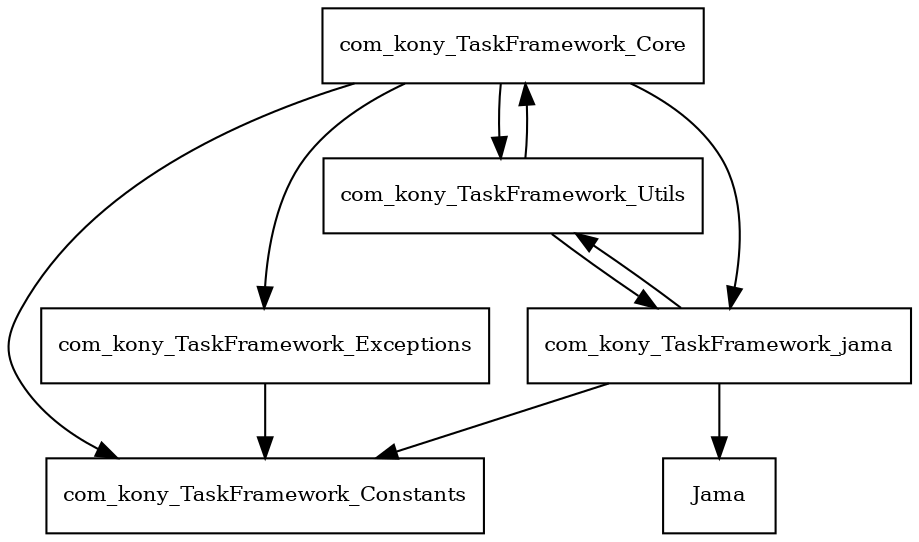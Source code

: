 digraph Task_package_dependencies {
  node [shape = box, fontsize=10.0];
  com_kony_TaskFramework_Core -> com_kony_TaskFramework_Constants;
  com_kony_TaskFramework_Core -> com_kony_TaskFramework_Exceptions;
  com_kony_TaskFramework_Core -> com_kony_TaskFramework_Utils;
  com_kony_TaskFramework_Core -> com_kony_TaskFramework_jama;
  com_kony_TaskFramework_Exceptions -> com_kony_TaskFramework_Constants;
  com_kony_TaskFramework_Utils -> com_kony_TaskFramework_Core;
  com_kony_TaskFramework_Utils -> com_kony_TaskFramework_jama;
  com_kony_TaskFramework_jama -> Jama;
  com_kony_TaskFramework_jama -> com_kony_TaskFramework_Constants;
  com_kony_TaskFramework_jama -> com_kony_TaskFramework_Utils;
}
